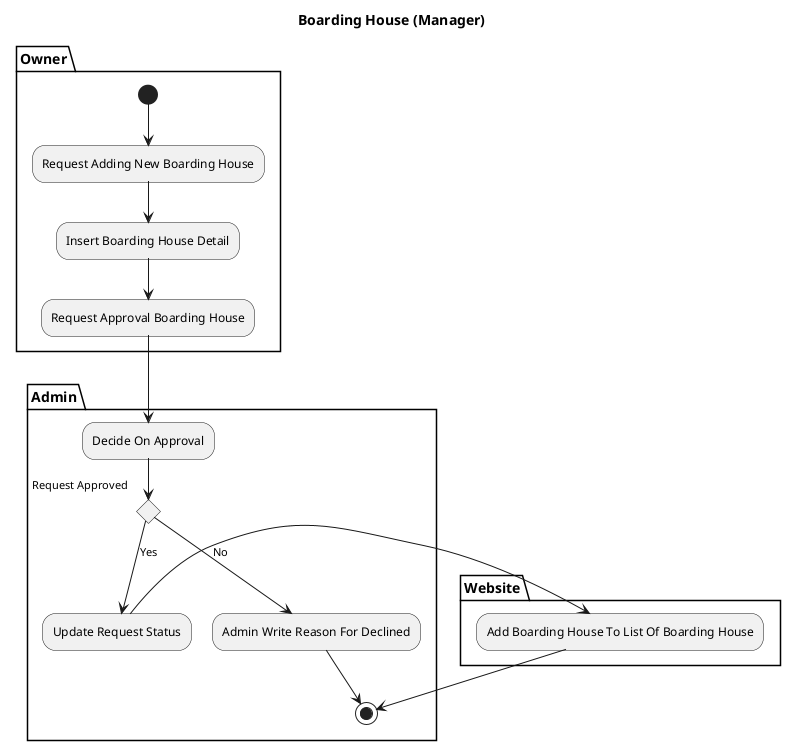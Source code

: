 @startuml
title Boarding House (Manager)
partition Owner {
    (*)  --> "Request Adding New Boarding House"
    --> "Insert Boarding House Detail"
    --> "Request Approval Boarding House"
}

partition Admin {
    "Request Approval Boarding House" --> "Decide On Approval"
    If "Request Approved" then
    --> [Yes] "Update Request Status"
    else
    --> [No] "Admin Write Reason For Declined"
    --> (*)
}

partition Website {
    "Update Request Status" --> "Add Boarding House To List Of Boarding House"
    --> (*)
}
@enduml
